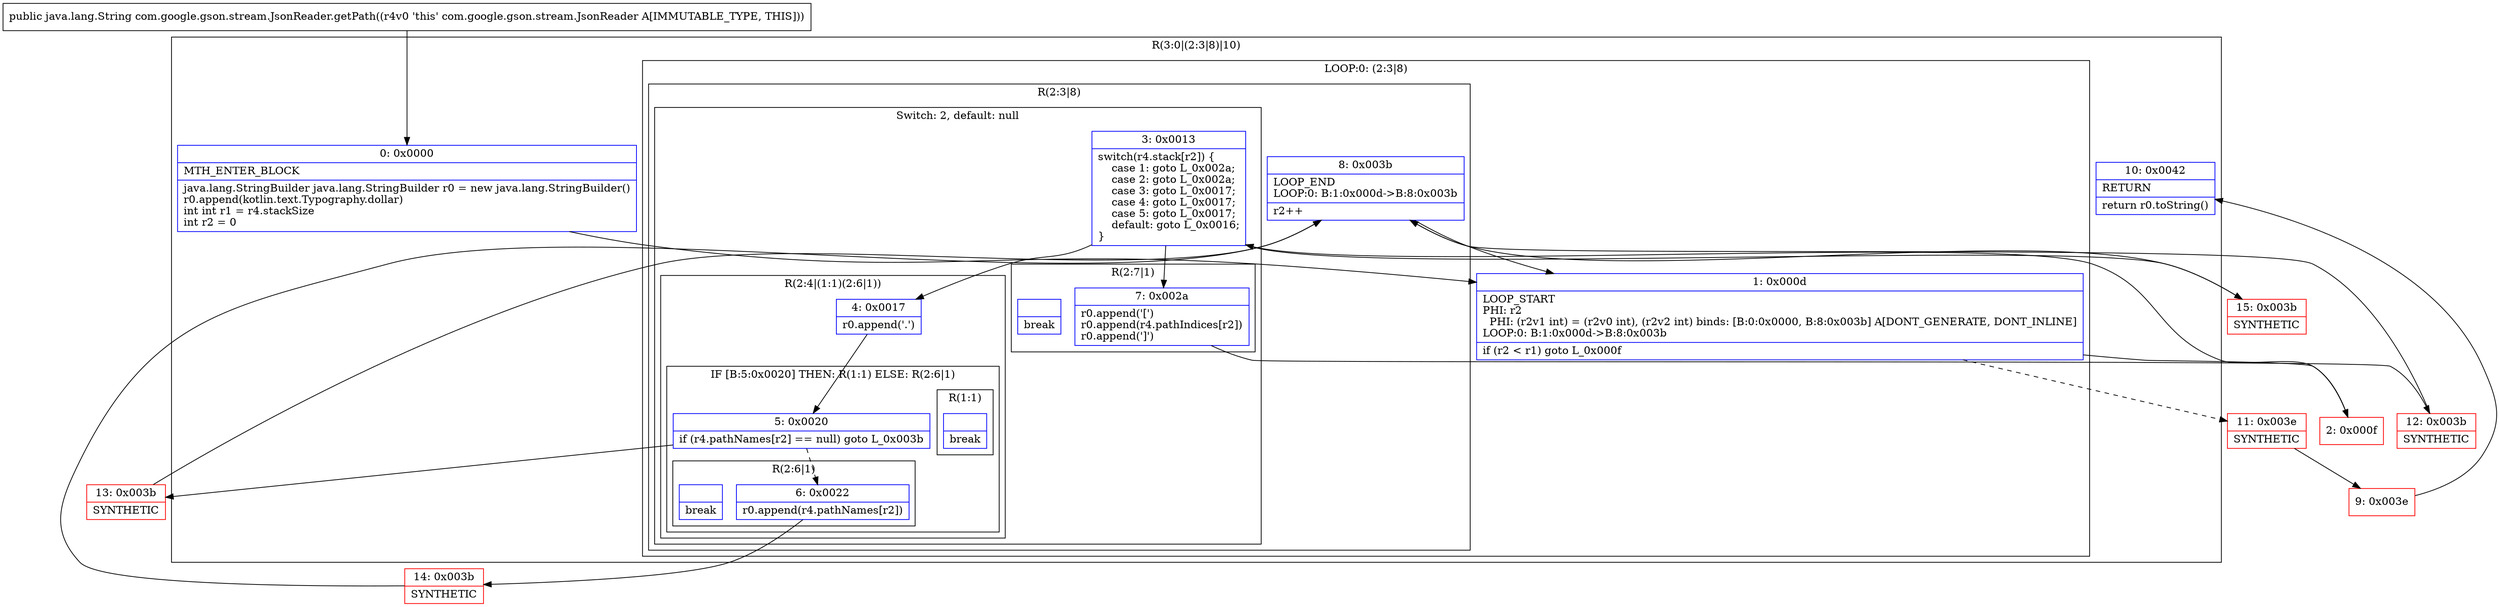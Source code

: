 digraph "CFG forcom.google.gson.stream.JsonReader.getPath()Ljava\/lang\/String;" {
subgraph cluster_Region_681644545 {
label = "R(3:0|(2:3|8)|10)";
node [shape=record,color=blue];
Node_0 [shape=record,label="{0\:\ 0x0000|MTH_ENTER_BLOCK\l|java.lang.StringBuilder java.lang.StringBuilder r0 = new java.lang.StringBuilder()\lr0.append(kotlin.text.Typography.dollar)\lint int r1 = r4.stackSize\lint r2 = 0\l}"];
subgraph cluster_LoopRegion_832115416 {
label = "LOOP:0: (2:3|8)";
node [shape=record,color=blue];
Node_1 [shape=record,label="{1\:\ 0x000d|LOOP_START\lPHI: r2 \l  PHI: (r2v1 int) = (r2v0 int), (r2v2 int) binds: [B:0:0x0000, B:8:0x003b] A[DONT_GENERATE, DONT_INLINE]\lLOOP:0: B:1:0x000d\-\>B:8:0x003b\l|if (r2 \< r1) goto L_0x000f\l}"];
subgraph cluster_Region_1013256038 {
label = "R(2:3|8)";
node [shape=record,color=blue];
subgraph cluster_SwitchRegion_1711436185 {
label = "Switch: 2, default: null";
node [shape=record,color=blue];
Node_3 [shape=record,label="{3\:\ 0x0013|switch(r4.stack[r2]) \{\l    case 1: goto L_0x002a;\l    case 2: goto L_0x002a;\l    case 3: goto L_0x0017;\l    case 4: goto L_0x0017;\l    case 5: goto L_0x0017;\l    default: goto L_0x0016;\l\}\l}"];
subgraph cluster_Region_459461223 {
label = "R(2:7|1)";
node [shape=record,color=blue];
Node_7 [shape=record,label="{7\:\ 0x002a|r0.append('[')\lr0.append(r4.pathIndices[r2])\lr0.append(']')\l}"];
Node_InsnContainer_1536575607 [shape=record,label="{|break\l}"];
}
subgraph cluster_Region_1037892663 {
label = "R(2:4|(1:1)(2:6|1))";
node [shape=record,color=blue];
Node_4 [shape=record,label="{4\:\ 0x0017|r0.append('.')\l}"];
subgraph cluster_IfRegion_914690432 {
label = "IF [B:5:0x0020] THEN: R(1:1) ELSE: R(2:6|1)";
node [shape=record,color=blue];
Node_5 [shape=record,label="{5\:\ 0x0020|if (r4.pathNames[r2] == null) goto L_0x003b\l}"];
subgraph cluster_Region_1406079005 {
label = "R(1:1)";
node [shape=record,color=blue];
Node_InsnContainer_1480227418 [shape=record,label="{|break\l}"];
}
subgraph cluster_Region_285748194 {
label = "R(2:6|1)";
node [shape=record,color=blue];
Node_6 [shape=record,label="{6\:\ 0x0022|r0.append(r4.pathNames[r2])\l}"];
Node_InsnContainer_588359875 [shape=record,label="{|break\l}"];
}
}
}
}
Node_8 [shape=record,label="{8\:\ 0x003b|LOOP_END\lLOOP:0: B:1:0x000d\-\>B:8:0x003b\l|r2++\l}"];
}
}
Node_10 [shape=record,label="{10\:\ 0x0042|RETURN\l|return r0.toString()\l}"];
}
Node_2 [shape=record,color=red,label="{2\:\ 0x000f}"];
Node_9 [shape=record,color=red,label="{9\:\ 0x003e}"];
Node_11 [shape=record,color=red,label="{11\:\ 0x003e|SYNTHETIC\l}"];
Node_12 [shape=record,color=red,label="{12\:\ 0x003b|SYNTHETIC\l}"];
Node_13 [shape=record,color=red,label="{13\:\ 0x003b|SYNTHETIC\l}"];
Node_14 [shape=record,color=red,label="{14\:\ 0x003b|SYNTHETIC\l}"];
Node_15 [shape=record,color=red,label="{15\:\ 0x003b|SYNTHETIC\l}"];
MethodNode[shape=record,label="{public java.lang.String com.google.gson.stream.JsonReader.getPath((r4v0 'this' com.google.gson.stream.JsonReader A[IMMUTABLE_TYPE, THIS])) }"];
MethodNode -> Node_0;
Node_0 -> Node_1;
Node_1 -> Node_2;
Node_1 -> Node_11[style=dashed];
Node_3 -> Node_4;
Node_3 -> Node_7;
Node_3 -> Node_15;
Node_7 -> Node_12;
Node_4 -> Node_5;
Node_5 -> Node_6[style=dashed];
Node_5 -> Node_13;
Node_6 -> Node_14;
Node_8 -> Node_1;
Node_2 -> Node_3;
Node_9 -> Node_10;
Node_11 -> Node_9;
Node_12 -> Node_8;
Node_13 -> Node_8;
Node_14 -> Node_8;
Node_15 -> Node_8;
}

